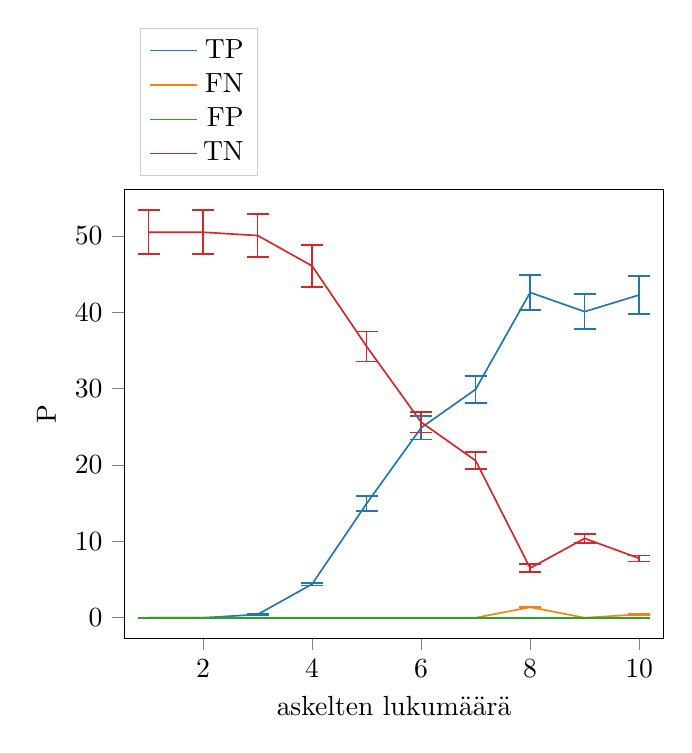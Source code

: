 % This file was created by matplotlib2tikz v0.6.14.
\begin{tikzpicture}

\definecolor{color3}{rgb}{0.839,0.153,0.157}
\definecolor{color1}{rgb}{1,0.498,0.055}
\definecolor{color0}{rgb}{0.122,0.467,0.706}
\definecolor{color2}{rgb}{0.173,0.627,0.173}

\begin{axis}[
xlabel={askelten lukumäärä},
ylabel={P},
xmin=0.55, xmax=10.45,
ymin=-2.669, ymax=56.056,
tick align=outside,
tick pos=left,
x grid style={white!69.02!black},
y grid style={white!69.02!black}
,
legend entries={{TP},{FN},{FP},{TN}},
legend cell align={right},
legend style={draw=white!80.0!black},
legend style={at={(0.03,1.03)},anchor=south west}
]  % replace the ending bracket
\addlegendimage{no markers, color0}
\addlegendimage{no markers, color1}
\addlegendimage{no markers, color2}
\addlegendimage{no markers, color3}%]
\path [draw=color0, semithick] (axis cs:1,0)
--(axis cs:1,0);

\path [draw=color0, semithick] (axis cs:2,0)
--(axis cs:2,0);

\path [draw=color0, semithick] (axis cs:3,0.38)
--(axis cs:3,0.48);

\path [draw=color0, semithick] (axis cs:4,4.237)
--(axis cs:4,4.583);

\path [draw=color0, semithick] (axis cs:5,14.01)
--(axis cs:5,15.91);

\path [draw=color0, semithick] (axis cs:6,23.344)
--(axis cs:6,26.416);

\path [draw=color0, semithick] (axis cs:7,28.14)
--(axis cs:7,31.7);

\path [draw=color0, semithick] (axis cs:8,40.29)
--(axis cs:8,44.93);

\path [draw=color0, semithick] (axis cs:9,37.802)
--(axis cs:9,42.398);

\path [draw=color0, semithick] (axis cs:10,39.821)
--(axis cs:10,44.739);

\path [draw=color1, semithick] (axis cs:1,0)
--(axis cs:1,0);

\path [draw=color1, semithick] (axis cs:2,0)
--(axis cs:2,0);

\path [draw=color1, semithick] (axis cs:3,0)
--(axis cs:3,0);

\path [draw=color1, semithick] (axis cs:4,0)
--(axis cs:4,0);

\path [draw=color1, semithick] (axis cs:5,0)
--(axis cs:5,0);

\path [draw=color1, semithick] (axis cs:6,0)
--(axis cs:6,0);

\path [draw=color1, semithick] (axis cs:7,0)
--(axis cs:7,0);

\path [draw=color1, semithick] (axis cs:8,1.332)
--(axis cs:8,1.448);

\path [draw=color1, semithick] (axis cs:9,0)
--(axis cs:9,0);

\path [draw=color1, semithick] (axis cs:10,0.39)
--(axis cs:10,0.49);

\path [draw=color2, semithick] (axis cs:1,0)
--(axis cs:1,0);

\path [draw=color2, semithick] (axis cs:2,0)
--(axis cs:2,0);

\path [draw=color2, semithick] (axis cs:3,0)
--(axis cs:3,0);

\path [draw=color2, semithick] (axis cs:4,0)
--(axis cs:4,0);

\path [draw=color2, semithick] (axis cs:5,0)
--(axis cs:5,0);

\path [draw=color2, semithick] (axis cs:6,0)
--(axis cs:6,0);

\path [draw=color2, semithick] (axis cs:7,0)
--(axis cs:7,0);

\path [draw=color2, semithick] (axis cs:8,0)
--(axis cs:8,0);

\path [draw=color2, semithick] (axis cs:9,0)
--(axis cs:9,0);

\path [draw=color2, semithick] (axis cs:10,0)
--(axis cs:10,0);

\path [draw=color3, semithick] (axis cs:1,47.613)
--(axis cs:1,53.387);

\path [draw=color3, semithick] (axis cs:2,47.613)
--(axis cs:2,53.387);

\path [draw=color3, semithick] (axis cs:3,47.226)
--(axis cs:3,52.914);

\path [draw=color3, semithick] (axis cs:4,43.342)
--(axis cs:4,48.838);

\path [draw=color3, semithick] (axis cs:5,33.57)
--(axis cs:5,37.51);

\path [draw=color3, semithick] (axis cs:6,24.264)
--(axis cs:6,26.976);

\path [draw=color3, semithick] (axis cs:7,19.463)
--(axis cs:7,21.697);

\path [draw=color3, semithick] (axis cs:8,5.955)
--(axis cs:8,7.045);

\path [draw=color3, semithick] (axis cs:9,9.805)
--(axis cs:9,10.995);

\path [draw=color3, semithick] (axis cs:10,7.388)
--(axis cs:10,8.172);

\addplot [semithick, color0, mark=-, mark size=4, mark options={solid}, only marks, forget plot]
table {%
1 0
2 0
3 0.38
4 4.237
5 14.01
6 23.344
7 28.14
8 40.29
9 37.802
10 39.821
};
\addplot [semithick, color0, mark=-, mark size=4, mark options={solid}, only marks, forget plot]
table {%
1 0
2 0
3 0.48
4 4.583
5 15.91
6 26.416
7 31.7
8 44.93
9 42.398
10 44.739
};
\addplot [semithick, color1, mark=-, mark size=4, mark options={solid}, only marks, forget plot]
table {%
1 0
2 0
3 0
4 0
5 0
6 0
7 0
8 1.332
9 0
10 0.39
};
\addplot [semithick, color1, mark=-, mark size=4, mark options={solid}, only marks, forget plot]
table {%
1 0
2 0
3 0
4 0
5 0
6 0
7 0
8 1.448
9 0
10 0.49
};
\addplot [semithick, color2, mark=-, mark size=4, mark options={solid}, only marks, forget plot]
table {%
1 0
2 0
3 0
4 0
5 0
6 0
7 0
8 0
9 0
10 0
};
\addplot [semithick, color2, mark=-, mark size=4, mark options={solid}, only marks, forget plot]
table {%
1 0
2 0
3 0
4 0
5 0
6 0
7 0
8 0
9 0
10 0
};
\addplot [semithick, color3, mark=-, mark size=4, mark options={solid}, only marks, forget plot]
table {%
1 47.613
2 47.613
3 47.226
4 43.342
5 33.57
6 24.264
7 19.463
8 5.955
9 9.805
10 7.388
};
\addplot [semithick, color3, mark=-, mark size=4, mark options={solid}, only marks, forget plot]
table {%
1 53.387
2 53.387
3 52.914
4 48.838
5 37.51
6 26.976
7 21.697
8 7.045
9 10.995
10 8.172
};
\addplot [semithick, color0, forget plot]
table {%
1 0
2 0
3 0.43
4 4.41
5 14.96
6 24.88
7 29.92
8 42.61
9 40.1
10 42.28
};
\addplot [semithick, color1, forget plot]
table {%
1 0
2 0
3 0
4 0
5 0
6 0
7 0
8 1.39
9 0
10 0.44
};
\addplot [semithick, color2, forget plot]
table {%
1 0
2 0
3 0
4 0
5 0
6 0
7 0
8 0
9 0
10 0
};
\addplot [semithick, color3, forget plot]
table {%
1 50.5
2 50.5
3 50.07
4 46.09
5 35.54
6 25.62
7 20.58
8 6.5
9 10.4
10 7.78
};
\end{axis}

\end{tikzpicture}